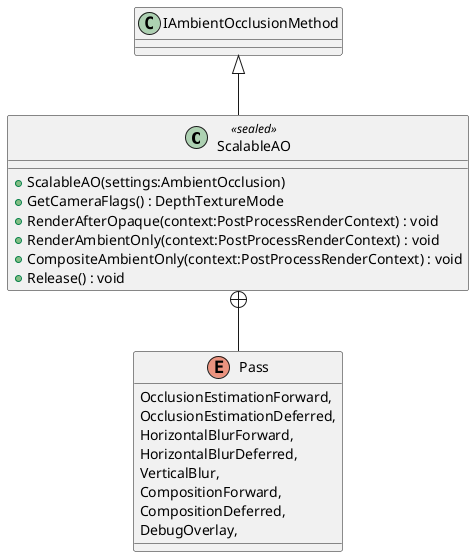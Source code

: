 @startuml
class ScalableAO <<sealed>> {
    + ScalableAO(settings:AmbientOcclusion)
    + GetCameraFlags() : DepthTextureMode
    + RenderAfterOpaque(context:PostProcessRenderContext) : void
    + RenderAmbientOnly(context:PostProcessRenderContext) : void
    + CompositeAmbientOnly(context:PostProcessRenderContext) : void
    + Release() : void
}
enum Pass {
    OcclusionEstimationForward,
    OcclusionEstimationDeferred,
    HorizontalBlurForward,
    HorizontalBlurDeferred,
    VerticalBlur,
    CompositionForward,
    CompositionDeferred,
    DebugOverlay,
}
IAmbientOcclusionMethod <|-- ScalableAO
ScalableAO +-- Pass
@enduml
